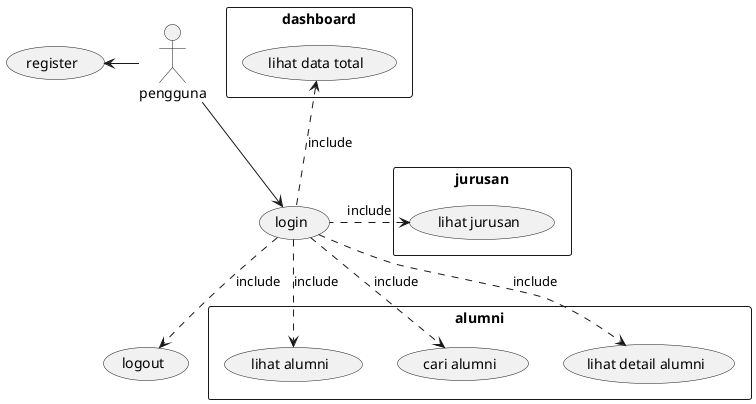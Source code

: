 @startuml use Case

:pengguna:

(login)

pengguna --> (login)
pengguna -left-> (register)
login ..> (logout): include

rectangle alumni {
    login ..> (lihat alumni) : include
    login ..> (cari alumni): include
    login ..> (lihat detail alumni): include
}

rectangle jurusan {
    login .left.> (lihat jurusan): include
}

rectangle dashboard {
    login .up.> (lihat data total): include
}

@enduml